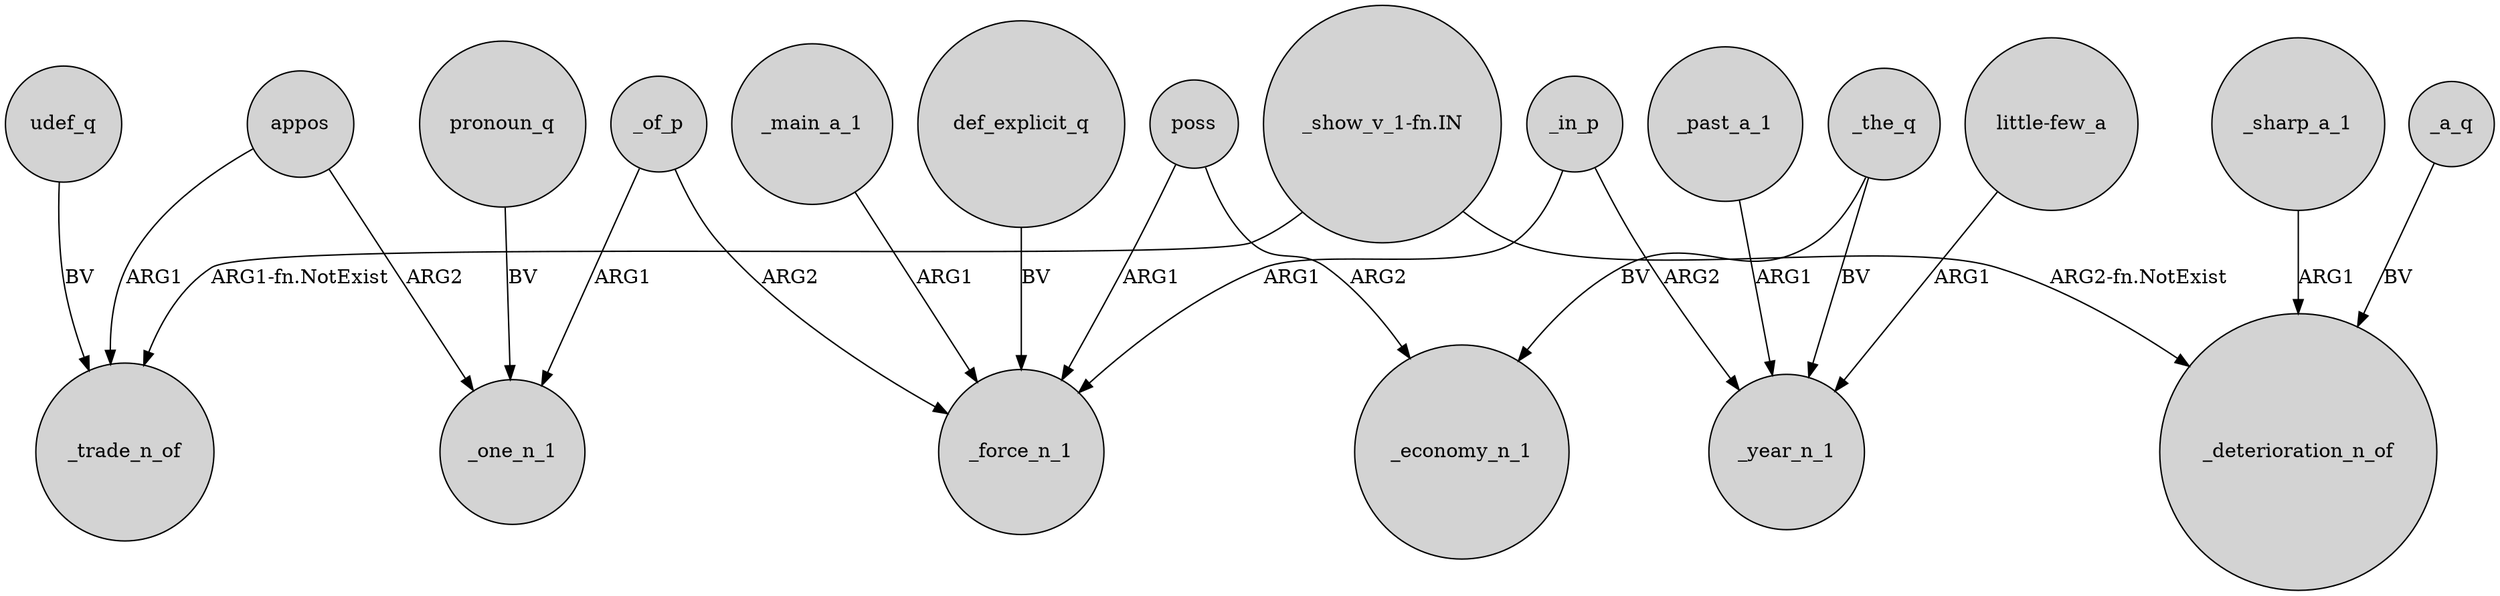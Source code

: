 digraph {
	node [shape=circle style=filled]
	udef_q -> _trade_n_of [label=BV]
	_in_p -> _year_n_1 [label=ARG2]
	appos -> _one_n_1 [label=ARG2]
	poss -> _force_n_1 [label=ARG1]
	_of_p -> _force_n_1 [label=ARG2]
	"_show_v_1-fn.IN" -> _trade_n_of [label="ARG1-fn.NotExist"]
	poss -> _economy_n_1 [label=ARG2]
	_the_q -> _economy_n_1 [label=BV]
	_of_p -> _one_n_1 [label=ARG1]
	_past_a_1 -> _year_n_1 [label=ARG1]
	_sharp_a_1 -> _deterioration_n_of [label=ARG1]
	"_show_v_1-fn.IN" -> _deterioration_n_of [label="ARG2-fn.NotExist"]
	_main_a_1 -> _force_n_1 [label=ARG1]
	appos -> _trade_n_of [label=ARG1]
	"little-few_a" -> _year_n_1 [label=ARG1]
	_the_q -> _year_n_1 [label=BV]
	pronoun_q -> _one_n_1 [label=BV]
	def_explicit_q -> _force_n_1 [label=BV]
	_in_p -> _force_n_1 [label=ARG1]
	_a_q -> _deterioration_n_of [label=BV]
}
